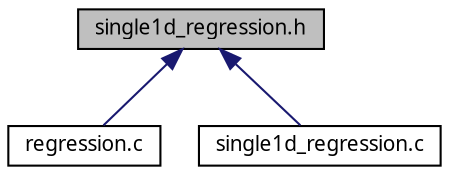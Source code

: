 digraph "single1d_regression.h"
{
  edge [fontname="FreeSans.ttf",fontsize="10",labelfontname="FreeSans.ttf",labelfontsize="10"];
  node [fontname="FreeSans.ttf",fontsize="10",shape=record];
  Node1 [label="single1d_regression.h",height=0.2,width=0.4,color="black", fillcolor="grey75", style="filled", fontcolor="black"];
  Node1 -> Node2 [dir="back",color="midnightblue",fontsize="10",style="solid",fontname="FreeSans.ttf"];
  Node2 [label="regression.c",height=0.2,width=0.4,color="black", fillcolor="white", style="filled",URL="$regression_8c.html"];
  Node1 -> Node3 [dir="back",color="midnightblue",fontsize="10",style="solid",fontname="FreeSans.ttf"];
  Node3 [label="single1d_regression.c",height=0.2,width=0.4,color="black", fillcolor="white", style="filled",URL="$single1d__regression_8c.html"];
}

